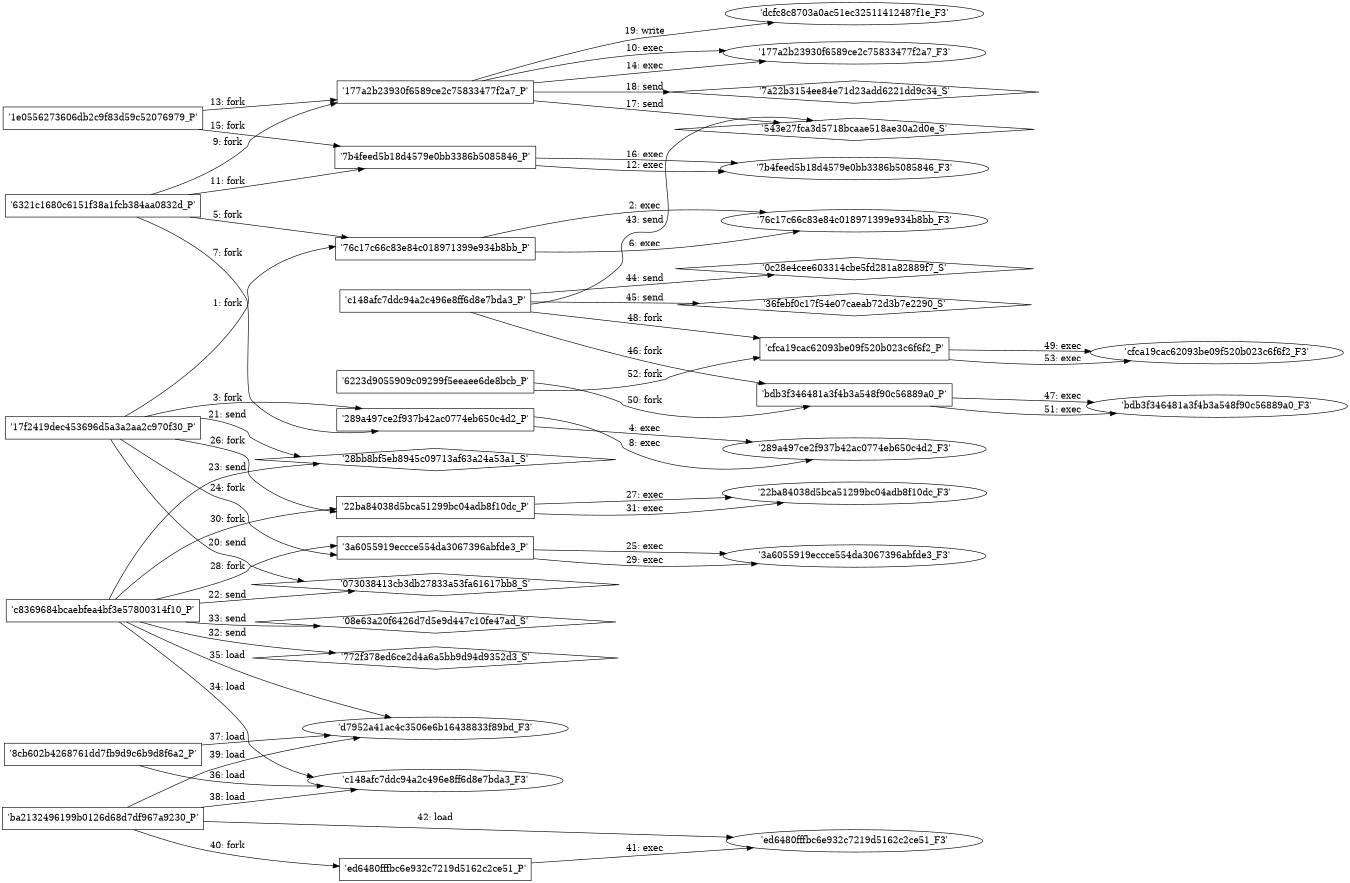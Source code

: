digraph "D:\Learning\Paper\apt\基于CTI的攻击预警\Dataset\攻击图\ASGfromALLCTI\Bad Browser Plug-ins Gone Wild Malvertising, Data Exfiltration, andMalware, Oh my!.dot" {
rankdir="LR"
size="9"
fixedsize="false"
splines="true"
nodesep=0.3
ranksep=0
fontsize=10
overlap="scalexy"
engine= "neato"
	"'17f2419dec453696d5a3a2aa2c970f30_P'" [node_type=Process shape=box]
	"'76c17c66c83e84c018971399e934b8bb_P'" [node_type=Process shape=box]
	"'17f2419dec453696d5a3a2aa2c970f30_P'" -> "'76c17c66c83e84c018971399e934b8bb_P'" [label="1: fork"]
	"'76c17c66c83e84c018971399e934b8bb_P'" [node_type=Process shape=box]
	"'76c17c66c83e84c018971399e934b8bb_F3'" [node_type=File shape=ellipse]
	"'76c17c66c83e84c018971399e934b8bb_P'" -> "'76c17c66c83e84c018971399e934b8bb_F3'" [label="2: exec"]
	"'17f2419dec453696d5a3a2aa2c970f30_P'" [node_type=Process shape=box]
	"'289a497ce2f937b42ac0774eb650c4d2_P'" [node_type=Process shape=box]
	"'17f2419dec453696d5a3a2aa2c970f30_P'" -> "'289a497ce2f937b42ac0774eb650c4d2_P'" [label="3: fork"]
	"'289a497ce2f937b42ac0774eb650c4d2_P'" [node_type=Process shape=box]
	"'289a497ce2f937b42ac0774eb650c4d2_F3'" [node_type=File shape=ellipse]
	"'289a497ce2f937b42ac0774eb650c4d2_P'" -> "'289a497ce2f937b42ac0774eb650c4d2_F3'" [label="4: exec"]
	"'6321c1680c6151f38a1fcb384aa0832d_P'" [node_type=Process shape=box]
	"'76c17c66c83e84c018971399e934b8bb_P'" [node_type=Process shape=box]
	"'6321c1680c6151f38a1fcb384aa0832d_P'" -> "'76c17c66c83e84c018971399e934b8bb_P'" [label="5: fork"]
	"'76c17c66c83e84c018971399e934b8bb_P'" [node_type=Process shape=box]
	"'76c17c66c83e84c018971399e934b8bb_F3'" [node_type=File shape=ellipse]
	"'76c17c66c83e84c018971399e934b8bb_P'" -> "'76c17c66c83e84c018971399e934b8bb_F3'" [label="6: exec"]
	"'6321c1680c6151f38a1fcb384aa0832d_P'" [node_type=Process shape=box]
	"'289a497ce2f937b42ac0774eb650c4d2_P'" [node_type=Process shape=box]
	"'6321c1680c6151f38a1fcb384aa0832d_P'" -> "'289a497ce2f937b42ac0774eb650c4d2_P'" [label="7: fork"]
	"'289a497ce2f937b42ac0774eb650c4d2_P'" [node_type=Process shape=box]
	"'289a497ce2f937b42ac0774eb650c4d2_F3'" [node_type=File shape=ellipse]
	"'289a497ce2f937b42ac0774eb650c4d2_P'" -> "'289a497ce2f937b42ac0774eb650c4d2_F3'" [label="8: exec"]
	"'6321c1680c6151f38a1fcb384aa0832d_P'" [node_type=Process shape=box]
	"'177a2b23930f6589ce2c75833477f2a7_P'" [node_type=Process shape=box]
	"'6321c1680c6151f38a1fcb384aa0832d_P'" -> "'177a2b23930f6589ce2c75833477f2a7_P'" [label="9: fork"]
	"'177a2b23930f6589ce2c75833477f2a7_P'" [node_type=Process shape=box]
	"'177a2b23930f6589ce2c75833477f2a7_F3'" [node_type=File shape=ellipse]
	"'177a2b23930f6589ce2c75833477f2a7_P'" -> "'177a2b23930f6589ce2c75833477f2a7_F3'" [label="10: exec"]
	"'6321c1680c6151f38a1fcb384aa0832d_P'" [node_type=Process shape=box]
	"'7b4feed5b18d4579e0bb3386b5085846_P'" [node_type=Process shape=box]
	"'6321c1680c6151f38a1fcb384aa0832d_P'" -> "'7b4feed5b18d4579e0bb3386b5085846_P'" [label="11: fork"]
	"'7b4feed5b18d4579e0bb3386b5085846_P'" [node_type=Process shape=box]
	"'7b4feed5b18d4579e0bb3386b5085846_F3'" [node_type=File shape=ellipse]
	"'7b4feed5b18d4579e0bb3386b5085846_P'" -> "'7b4feed5b18d4579e0bb3386b5085846_F3'" [label="12: exec"]
	"'1e0556273606db2c9f83d59c52076979_P'" [node_type=Process shape=box]
	"'177a2b23930f6589ce2c75833477f2a7_P'" [node_type=Process shape=box]
	"'1e0556273606db2c9f83d59c52076979_P'" -> "'177a2b23930f6589ce2c75833477f2a7_P'" [label="13: fork"]
	"'177a2b23930f6589ce2c75833477f2a7_P'" [node_type=Process shape=box]
	"'177a2b23930f6589ce2c75833477f2a7_F3'" [node_type=File shape=ellipse]
	"'177a2b23930f6589ce2c75833477f2a7_P'" -> "'177a2b23930f6589ce2c75833477f2a7_F3'" [label="14: exec"]
	"'1e0556273606db2c9f83d59c52076979_P'" [node_type=Process shape=box]
	"'7b4feed5b18d4579e0bb3386b5085846_P'" [node_type=Process shape=box]
	"'1e0556273606db2c9f83d59c52076979_P'" -> "'7b4feed5b18d4579e0bb3386b5085846_P'" [label="15: fork"]
	"'7b4feed5b18d4579e0bb3386b5085846_P'" [node_type=Process shape=box]
	"'7b4feed5b18d4579e0bb3386b5085846_F3'" [node_type=File shape=ellipse]
	"'7b4feed5b18d4579e0bb3386b5085846_P'" -> "'7b4feed5b18d4579e0bb3386b5085846_F3'" [label="16: exec"]
	"'543e27fca3d5718bcaae518ae30a2d0e_S'" [node_type=Socket shape=diamond]
	"'177a2b23930f6589ce2c75833477f2a7_P'" [node_type=Process shape=box]
	"'177a2b23930f6589ce2c75833477f2a7_P'" -> "'543e27fca3d5718bcaae518ae30a2d0e_S'" [label="17: send"]
	"'7a22b3154ee84e71d23add6221dd9c34_S'" [node_type=Socket shape=diamond]
	"'177a2b23930f6589ce2c75833477f2a7_P'" [node_type=Process shape=box]
	"'177a2b23930f6589ce2c75833477f2a7_P'" -> "'7a22b3154ee84e71d23add6221dd9c34_S'" [label="18: send"]
	"'dcfc8c8703a0ac51ec32511412487f1e_F3'" [node_type=file shape=ellipse]
	"'177a2b23930f6589ce2c75833477f2a7_P'" [node_type=Process shape=box]
	"'177a2b23930f6589ce2c75833477f2a7_P'" -> "'dcfc8c8703a0ac51ec32511412487f1e_F3'" [label="19: write"]
	"'073038413cb3db27833a53fa61617bb8_S'" [node_type=Socket shape=diamond]
	"'17f2419dec453696d5a3a2aa2c970f30_P'" [node_type=Process shape=box]
	"'17f2419dec453696d5a3a2aa2c970f30_P'" -> "'073038413cb3db27833a53fa61617bb8_S'" [label="20: send"]
	"'28bb8bf5eb8945c09713af63a24a53a1_S'" [node_type=Socket shape=diamond]
	"'17f2419dec453696d5a3a2aa2c970f30_P'" [node_type=Process shape=box]
	"'17f2419dec453696d5a3a2aa2c970f30_P'" -> "'28bb8bf5eb8945c09713af63a24a53a1_S'" [label="21: send"]
	"'073038413cb3db27833a53fa61617bb8_S'" [node_type=Socket shape=diamond]
	"'c8369684bcaebfea4bf3e57800314f10_P'" [node_type=Process shape=box]
	"'c8369684bcaebfea4bf3e57800314f10_P'" -> "'073038413cb3db27833a53fa61617bb8_S'" [label="22: send"]
	"'28bb8bf5eb8945c09713af63a24a53a1_S'" [node_type=Socket shape=diamond]
	"'c8369684bcaebfea4bf3e57800314f10_P'" [node_type=Process shape=box]
	"'c8369684bcaebfea4bf3e57800314f10_P'" -> "'28bb8bf5eb8945c09713af63a24a53a1_S'" [label="23: send"]
	"'17f2419dec453696d5a3a2aa2c970f30_P'" [node_type=Process shape=box]
	"'3a6055919eccce554da3067396abfde3_P'" [node_type=Process shape=box]
	"'17f2419dec453696d5a3a2aa2c970f30_P'" -> "'3a6055919eccce554da3067396abfde3_P'" [label="24: fork"]
	"'3a6055919eccce554da3067396abfde3_P'" [node_type=Process shape=box]
	"'3a6055919eccce554da3067396abfde3_F3'" [node_type=File shape=ellipse]
	"'3a6055919eccce554da3067396abfde3_P'" -> "'3a6055919eccce554da3067396abfde3_F3'" [label="25: exec"]
	"'17f2419dec453696d5a3a2aa2c970f30_P'" [node_type=Process shape=box]
	"'22ba84038d5bca51299bc04adb8f10dc_P'" [node_type=Process shape=box]
	"'17f2419dec453696d5a3a2aa2c970f30_P'" -> "'22ba84038d5bca51299bc04adb8f10dc_P'" [label="26: fork"]
	"'22ba84038d5bca51299bc04adb8f10dc_P'" [node_type=Process shape=box]
	"'22ba84038d5bca51299bc04adb8f10dc_F3'" [node_type=File shape=ellipse]
	"'22ba84038d5bca51299bc04adb8f10dc_P'" -> "'22ba84038d5bca51299bc04adb8f10dc_F3'" [label="27: exec"]
	"'c8369684bcaebfea4bf3e57800314f10_P'" [node_type=Process shape=box]
	"'3a6055919eccce554da3067396abfde3_P'" [node_type=Process shape=box]
	"'c8369684bcaebfea4bf3e57800314f10_P'" -> "'3a6055919eccce554da3067396abfde3_P'" [label="28: fork"]
	"'3a6055919eccce554da3067396abfde3_P'" [node_type=Process shape=box]
	"'3a6055919eccce554da3067396abfde3_F3'" [node_type=File shape=ellipse]
	"'3a6055919eccce554da3067396abfde3_P'" -> "'3a6055919eccce554da3067396abfde3_F3'" [label="29: exec"]
	"'c8369684bcaebfea4bf3e57800314f10_P'" [node_type=Process shape=box]
	"'22ba84038d5bca51299bc04adb8f10dc_P'" [node_type=Process shape=box]
	"'c8369684bcaebfea4bf3e57800314f10_P'" -> "'22ba84038d5bca51299bc04adb8f10dc_P'" [label="30: fork"]
	"'22ba84038d5bca51299bc04adb8f10dc_P'" [node_type=Process shape=box]
	"'22ba84038d5bca51299bc04adb8f10dc_F3'" [node_type=File shape=ellipse]
	"'22ba84038d5bca51299bc04adb8f10dc_P'" -> "'22ba84038d5bca51299bc04adb8f10dc_F3'" [label="31: exec"]
	"'772f378ed6ce2d4a6a5bb9d94d9352d3_S'" [node_type=Socket shape=diamond]
	"'c8369684bcaebfea4bf3e57800314f10_P'" [node_type=Process shape=box]
	"'c8369684bcaebfea4bf3e57800314f10_P'" -> "'772f378ed6ce2d4a6a5bb9d94d9352d3_S'" [label="32: send"]
	"'08e63a20f6426d7d5e9d447c10fe47ad_S'" [node_type=Socket shape=diamond]
	"'c8369684bcaebfea4bf3e57800314f10_P'" [node_type=Process shape=box]
	"'c8369684bcaebfea4bf3e57800314f10_P'" -> "'08e63a20f6426d7d5e9d447c10fe47ad_S'" [label="33: send"]
	"'c148afc7ddc94a2c496e8ff6d8e7bda3_F3'" [node_type=file shape=ellipse]
	"'c8369684bcaebfea4bf3e57800314f10_P'" [node_type=Process shape=box]
	"'c8369684bcaebfea4bf3e57800314f10_P'" -> "'c148afc7ddc94a2c496e8ff6d8e7bda3_F3'" [label="34: load"]
	"'d7952a41ac4c3506e6b16438833f89bd_F3'" [node_type=file shape=ellipse]
	"'c8369684bcaebfea4bf3e57800314f10_P'" [node_type=Process shape=box]
	"'c8369684bcaebfea4bf3e57800314f10_P'" -> "'d7952a41ac4c3506e6b16438833f89bd_F3'" [label="35: load"]
	"'c148afc7ddc94a2c496e8ff6d8e7bda3_F3'" [node_type=file shape=ellipse]
	"'8cb602b4268761dd7fb9d9c6b9d8f6a2_P'" [node_type=Process shape=box]
	"'8cb602b4268761dd7fb9d9c6b9d8f6a2_P'" -> "'c148afc7ddc94a2c496e8ff6d8e7bda3_F3'" [label="36: load"]
	"'d7952a41ac4c3506e6b16438833f89bd_F3'" [node_type=file shape=ellipse]
	"'8cb602b4268761dd7fb9d9c6b9d8f6a2_P'" [node_type=Process shape=box]
	"'8cb602b4268761dd7fb9d9c6b9d8f6a2_P'" -> "'d7952a41ac4c3506e6b16438833f89bd_F3'" [label="37: load"]
	"'c148afc7ddc94a2c496e8ff6d8e7bda3_F3'" [node_type=file shape=ellipse]
	"'ba2132496199b0126d68d7df967a9230_P'" [node_type=Process shape=box]
	"'ba2132496199b0126d68d7df967a9230_P'" -> "'c148afc7ddc94a2c496e8ff6d8e7bda3_F3'" [label="38: load"]
	"'d7952a41ac4c3506e6b16438833f89bd_F3'" [node_type=file shape=ellipse]
	"'ba2132496199b0126d68d7df967a9230_P'" [node_type=Process shape=box]
	"'ba2132496199b0126d68d7df967a9230_P'" -> "'d7952a41ac4c3506e6b16438833f89bd_F3'" [label="39: load"]
	"'ba2132496199b0126d68d7df967a9230_P'" [node_type=Process shape=box]
	"'ed6480fffbc6e932c7219d5162c2ce51_P'" [node_type=Process shape=box]
	"'ba2132496199b0126d68d7df967a9230_P'" -> "'ed6480fffbc6e932c7219d5162c2ce51_P'" [label="40: fork"]
	"'ed6480fffbc6e932c7219d5162c2ce51_P'" [node_type=Process shape=box]
	"'ed6480fffbc6e932c7219d5162c2ce51_F3'" [node_type=File shape=ellipse]
	"'ed6480fffbc6e932c7219d5162c2ce51_P'" -> "'ed6480fffbc6e932c7219d5162c2ce51_F3'" [label="41: exec"]
	"'ed6480fffbc6e932c7219d5162c2ce51_F3'" [node_type=file shape=ellipse]
	"'ba2132496199b0126d68d7df967a9230_P'" [node_type=Process shape=box]
	"'ba2132496199b0126d68d7df967a9230_P'" -> "'ed6480fffbc6e932c7219d5162c2ce51_F3'" [label="42: load"]
	"'543e27fca3d5718bcaae518ae30a2d0e_S'" [node_type=Socket shape=diamond]
	"'c148afc7ddc94a2c496e8ff6d8e7bda3_P'" [node_type=Process shape=box]
	"'c148afc7ddc94a2c496e8ff6d8e7bda3_P'" -> "'543e27fca3d5718bcaae518ae30a2d0e_S'" [label="43: send"]
	"'0c28e4cee603314cbe5fd281a82889f7_S'" [node_type=Socket shape=diamond]
	"'c148afc7ddc94a2c496e8ff6d8e7bda3_P'" [node_type=Process shape=box]
	"'c148afc7ddc94a2c496e8ff6d8e7bda3_P'" -> "'0c28e4cee603314cbe5fd281a82889f7_S'" [label="44: send"]
	"'36febf0c17f54e07caeab72d3b7e2290_S'" [node_type=Socket shape=diamond]
	"'c148afc7ddc94a2c496e8ff6d8e7bda3_P'" [node_type=Process shape=box]
	"'c148afc7ddc94a2c496e8ff6d8e7bda3_P'" -> "'36febf0c17f54e07caeab72d3b7e2290_S'" [label="45: send"]
	"'c148afc7ddc94a2c496e8ff6d8e7bda3_P'" [node_type=Process shape=box]
	"'bdb3f346481a3f4b3a548f90c56889a0_P'" [node_type=Process shape=box]
	"'c148afc7ddc94a2c496e8ff6d8e7bda3_P'" -> "'bdb3f346481a3f4b3a548f90c56889a0_P'" [label="46: fork"]
	"'bdb3f346481a3f4b3a548f90c56889a0_P'" [node_type=Process shape=box]
	"'bdb3f346481a3f4b3a548f90c56889a0_F3'" [node_type=File shape=ellipse]
	"'bdb3f346481a3f4b3a548f90c56889a0_P'" -> "'bdb3f346481a3f4b3a548f90c56889a0_F3'" [label="47: exec"]
	"'c148afc7ddc94a2c496e8ff6d8e7bda3_P'" [node_type=Process shape=box]
	"'cfca19cac62093be09f520b023c6f6f2_P'" [node_type=Process shape=box]
	"'c148afc7ddc94a2c496e8ff6d8e7bda3_P'" -> "'cfca19cac62093be09f520b023c6f6f2_P'" [label="48: fork"]
	"'cfca19cac62093be09f520b023c6f6f2_P'" [node_type=Process shape=box]
	"'cfca19cac62093be09f520b023c6f6f2_F3'" [node_type=File shape=ellipse]
	"'cfca19cac62093be09f520b023c6f6f2_P'" -> "'cfca19cac62093be09f520b023c6f6f2_F3'" [label="49: exec"]
	"'6223d9055909c09299f5eeaee6de8bcb_P'" [node_type=Process shape=box]
	"'bdb3f346481a3f4b3a548f90c56889a0_P'" [node_type=Process shape=box]
	"'6223d9055909c09299f5eeaee6de8bcb_P'" -> "'bdb3f346481a3f4b3a548f90c56889a0_P'" [label="50: fork"]
	"'bdb3f346481a3f4b3a548f90c56889a0_P'" [node_type=Process shape=box]
	"'bdb3f346481a3f4b3a548f90c56889a0_F3'" [node_type=File shape=ellipse]
	"'bdb3f346481a3f4b3a548f90c56889a0_P'" -> "'bdb3f346481a3f4b3a548f90c56889a0_F3'" [label="51: exec"]
	"'6223d9055909c09299f5eeaee6de8bcb_P'" [node_type=Process shape=box]
	"'cfca19cac62093be09f520b023c6f6f2_P'" [node_type=Process shape=box]
	"'6223d9055909c09299f5eeaee6de8bcb_P'" -> "'cfca19cac62093be09f520b023c6f6f2_P'" [label="52: fork"]
	"'cfca19cac62093be09f520b023c6f6f2_P'" [node_type=Process shape=box]
	"'cfca19cac62093be09f520b023c6f6f2_F3'" [node_type=File shape=ellipse]
	"'cfca19cac62093be09f520b023c6f6f2_P'" -> "'cfca19cac62093be09f520b023c6f6f2_F3'" [label="53: exec"]
}
